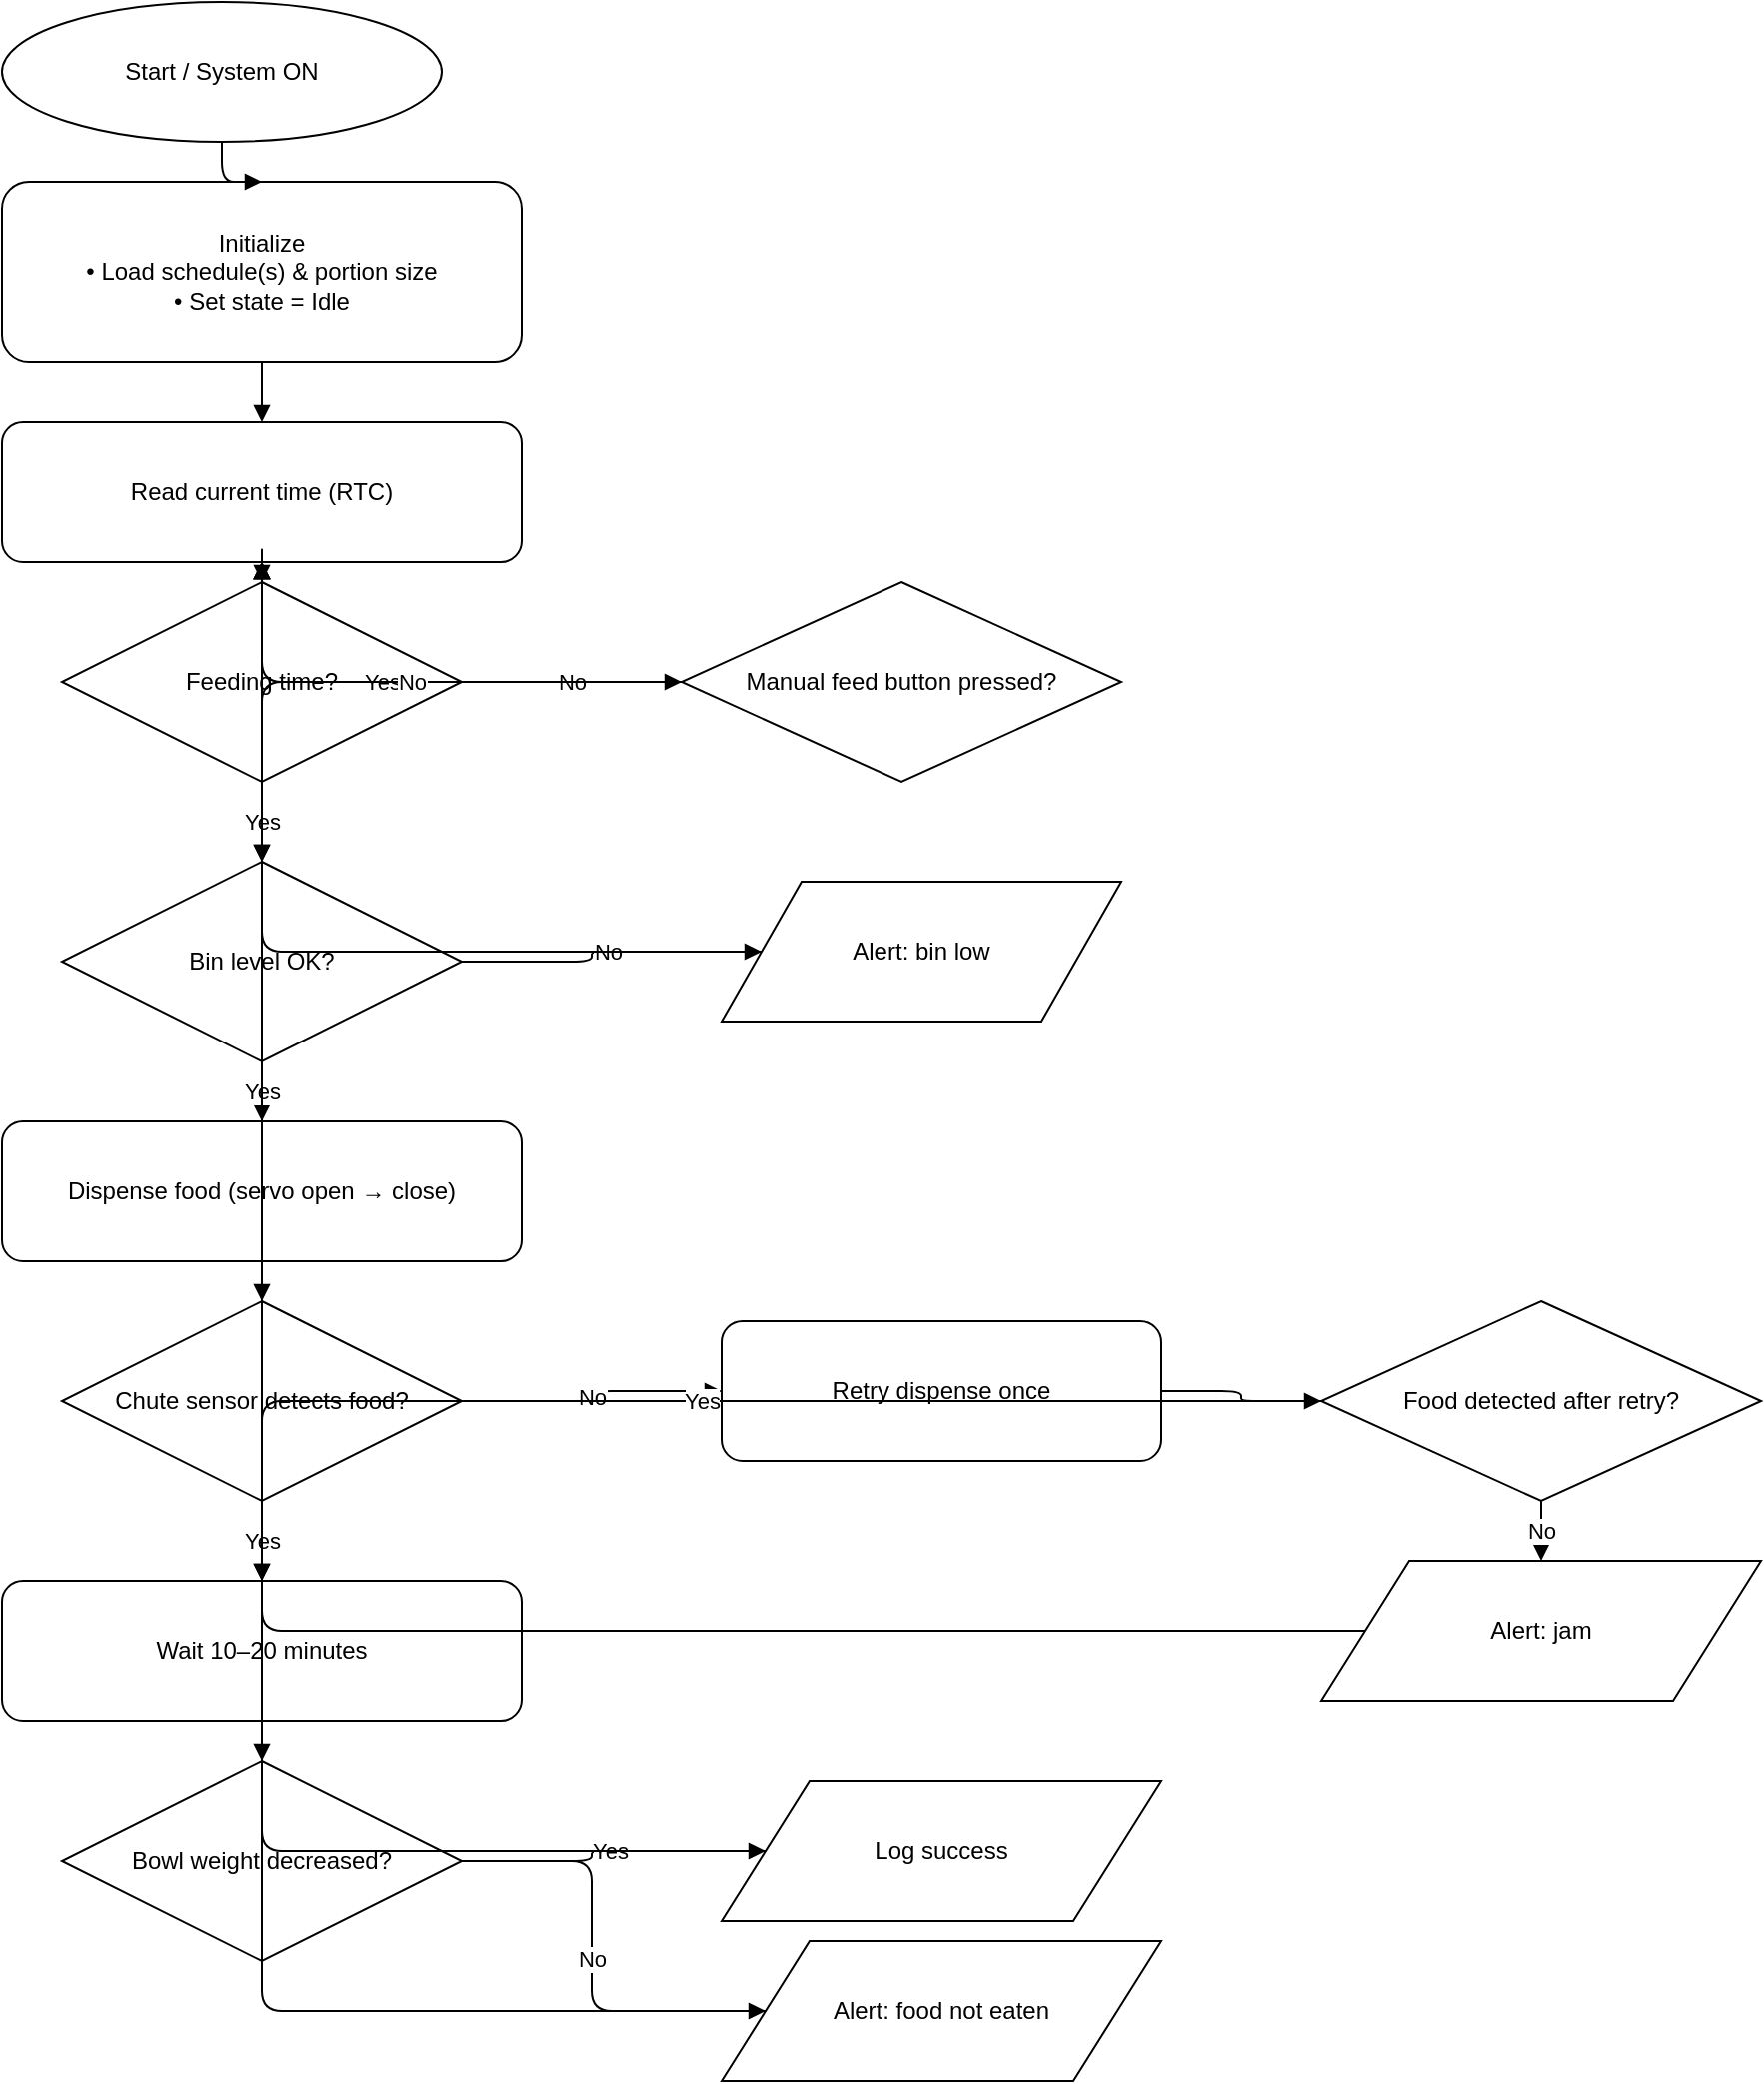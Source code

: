 <mxfile version="28.1.0">
  <diagram name="Pet Feeder Flowchart" id="HQ-Cxmg_WM0MXlF6jcf7">
    <mxGraphModel dx="1183" dy="805" grid="1" gridSize="10" guides="1" tooltips="1" connect="1" arrows="1" fold="1" page="1" pageScale="1" pageWidth="850" pageHeight="1100" math="0" shadow="0">
      <root>
        <mxCell id="0" />
        <mxCell id="1" parent="0" />
        <mxCell id="YMTNPEBq7lnL_izIoyVp-1" value="Start / System ON" style="ellipse;whiteSpace=wrap;html=1;aspect=fixed;" vertex="1" parent="1">
          <mxGeometry x="420" y="40" width="220" height="70" as="geometry" />
        </mxCell>
        <mxCell id="YMTNPEBq7lnL_izIoyVp-2" value="Initialize&#xa;• Load schedule(s) &amp; portion size&#xa;• Set state = Idle" style="rounded=1;whiteSpace=wrap;html=1;" vertex="1" parent="1">
          <mxGeometry x="420" y="130" width="260" height="90" as="geometry" />
        </mxCell>
        <mxCell id="YMTNPEBq7lnL_izIoyVp-3" value="Read current time (RTC)" style="rounded=1;whiteSpace=wrap;html=1;" vertex="1" parent="1">
          <mxGeometry x="420" y="250" width="260" height="70" as="geometry" />
        </mxCell>
        <mxCell id="YMTNPEBq7lnL_izIoyVp-4" value="Feeding time?" style="rhombus;whiteSpace=wrap;html=1;" vertex="1" parent="1">
          <mxGeometry x="450" y="330" width="200" height="100" as="geometry" />
        </mxCell>
        <mxCell id="YMTNPEBq7lnL_izIoyVp-5" value="Manual feed button pressed?" style="rhombus;whiteSpace=wrap;html=1;" vertex="1" parent="1">
          <mxGeometry x="760" y="330" width="220" height="100" as="geometry" />
        </mxCell>
        <mxCell id="YMTNPEBq7lnL_izIoyVp-6" value="Bin level OK?" style="rhombus;whiteSpace=wrap;html=1;" vertex="1" parent="1">
          <mxGeometry x="450" y="470" width="200" height="100" as="geometry" />
        </mxCell>
        <mxCell id="YMTNPEBq7lnL_izIoyVp-7" value="Alert: bin low" style="shape=parallelogram;perimeter=parallelogramPerimeter;whiteSpace=wrap;html=1;" vertex="1" parent="1">
          <mxGeometry x="780" y="480" width="200" height="70" as="geometry" />
        </mxCell>
        <mxCell id="YMTNPEBq7lnL_izIoyVp-8" value="Dispense food (servo open → close)" style="rounded=1;whiteSpace=wrap;html=1;" vertex="1" parent="1">
          <mxGeometry x="420" y="600" width="260" height="70" as="geometry" />
        </mxCell>
        <mxCell id="YMTNPEBq7lnL_izIoyVp-9" value="Chute sensor detects food?" style="rhombus;whiteSpace=wrap;html=1;" vertex="1" parent="1">
          <mxGeometry x="450" y="690" width="200" height="100" as="geometry" />
        </mxCell>
        <mxCell id="YMTNPEBq7lnL_izIoyVp-10" value="Retry dispense once" style="rounded=1;whiteSpace=wrap;html=1;" vertex="1" parent="1">
          <mxGeometry x="780" y="700" width="220" height="70" as="geometry" />
        </mxCell>
        <mxCell id="YMTNPEBq7lnL_izIoyVp-11" value="Food detected after retry?" style="rhombus;whiteSpace=wrap;html=1;" vertex="1" parent="1">
          <mxGeometry x="1080" y="690" width="220" height="100" as="geometry" />
        </mxCell>
        <mxCell id="YMTNPEBq7lnL_izIoyVp-12" value="Alert: jam" style="shape=parallelogram;perimeter=parallelogramPerimeter;whiteSpace=wrap;html=1;" vertex="1" parent="1">
          <mxGeometry x="1080" y="820" width="220" height="70" as="geometry" />
        </mxCell>
        <mxCell id="YMTNPEBq7lnL_izIoyVp-13" value="Wait 10–20 minutes" style="rounded=1;whiteSpace=wrap;html=1;" vertex="1" parent="1">
          <mxGeometry x="420" y="830" width="260" height="70" as="geometry" />
        </mxCell>
        <mxCell id="YMTNPEBq7lnL_izIoyVp-14" value="Bowl weight decreased?" style="rhombus;whiteSpace=wrap;html=1;" vertex="1" parent="1">
          <mxGeometry x="450" y="920" width="200" height="100" as="geometry" />
        </mxCell>
        <mxCell id="YMTNPEBq7lnL_izIoyVp-15" value="Log success" style="shape=parallelogram;perimeter=parallelogramPerimeter;whiteSpace=wrap;html=1;" vertex="1" parent="1">
          <mxGeometry x="780" y="930" width="220" height="70" as="geometry" />
        </mxCell>
        <mxCell id="YMTNPEBq7lnL_izIoyVp-16" value="Alert: food not eaten" style="shape=parallelogram;perimeter=parallelogramPerimeter;whiteSpace=wrap;html=1;" vertex="1" parent="1">
          <mxGeometry x="780" y="1010" width="220" height="70" as="geometry" />
        </mxCell>
        <mxCell id="YMTNPEBq7lnL_izIoyVp-17" style="edgeStyle=orthogonalEdgeStyle;rounded=1;orthogonalLoop=1;jettySize=auto;html=1;endArrow=block;" edge="1" parent="1" source="YMTNPEBq7lnL_izIoyVp-1" target="YMTNPEBq7lnL_izIoyVp-2">
          <mxGeometry relative="1" as="geometry" />
        </mxCell>
        <mxCell id="YMTNPEBq7lnL_izIoyVp-18" style="edgeStyle=orthogonalEdgeStyle;rounded=1;orthogonalLoop=1;jettySize=auto;html=1;endArrow=block;" edge="1" parent="1" source="YMTNPEBq7lnL_izIoyVp-2" target="YMTNPEBq7lnL_izIoyVp-3">
          <mxGeometry relative="1" as="geometry" />
        </mxCell>
        <mxCell id="YMTNPEBq7lnL_izIoyVp-19" style="edgeStyle=orthogonalEdgeStyle;rounded=1;orthogonalLoop=1;jettySize=auto;html=1;endArrow=block;" edge="1" parent="1" source="YMTNPEBq7lnL_izIoyVp-3" target="YMTNPEBq7lnL_izIoyVp-4">
          <mxGeometry relative="1" as="geometry" />
        </mxCell>
        <mxCell id="YMTNPEBq7lnL_izIoyVp-20" value="Yes" style="edgeStyle=orthogonalEdgeStyle;rounded=1;orthogonalLoop=1;jettySize=auto;html=1;endArrow=block;labelBackgroundColor=#ffffff;" edge="1" parent="1" source="YMTNPEBq7lnL_izIoyVp-4" target="YMTNPEBq7lnL_izIoyVp-6">
          <mxGeometry relative="1" as="geometry" />
        </mxCell>
        <mxCell id="YMTNPEBq7lnL_izIoyVp-21" value="No" style="edgeStyle=orthogonalEdgeStyle;rounded=1;orthogonalLoop=1;jettySize=auto;html=1;endArrow=block;labelBackgroundColor=#ffffff;" edge="1" parent="1" source="YMTNPEBq7lnL_izIoyVp-4" target="YMTNPEBq7lnL_izIoyVp-5">
          <mxGeometry relative="1" as="geometry">
            <mxPoint x="700" y="380" as="targetPoint" />
          </mxGeometry>
        </mxCell>
        <mxCell id="YMTNPEBq7lnL_izIoyVp-22" value="Yes" style="edgeStyle=orthogonalEdgeStyle;rounded=1;orthogonalLoop=1;jettySize=auto;html=1;endArrow=block;labelBackgroundColor=#ffffff;" edge="1" parent="1" source="YMTNPEBq7lnL_izIoyVp-5" target="YMTNPEBq7lnL_izIoyVp-6">
          <mxGeometry relative="1" as="geometry">
            <mxPoint x="550" y="520" as="targetPoint" />
          </mxGeometry>
        </mxCell>
        <mxCell id="YMTNPEBq7lnL_izIoyVp-23" value="No" style="edgeStyle=orthogonalEdgeStyle;rounded=1;orthogonalLoop=1;jettySize=auto;html=1;endArrow=block;labelBackgroundColor=#ffffff;" edge="1" parent="1" source="YMTNPEBq7lnL_izIoyVp-5" target="YMTNPEBq7lnL_izIoyVp-3">
          <mxGeometry relative="1" as="geometry">
            <mxPoint x="760" y="260" as="targetPoint" />
          </mxGeometry>
        </mxCell>
        <mxCell id="YMTNPEBq7lnL_izIoyVp-24" value="Yes" style="edgeStyle=orthogonalEdgeStyle;rounded=1;orthogonalLoop=1;jettySize=auto;html=1;endArrow=block;labelBackgroundColor=#ffffff;" edge="1" parent="1" source="YMTNPEBq7lnL_izIoyVp-6" target="YMTNPEBq7lnL_izIoyVp-8">
          <mxGeometry relative="1" as="geometry" />
        </mxCell>
        <mxCell id="YMTNPEBq7lnL_izIoyVp-25" value="No" style="edgeStyle=orthogonalEdgeStyle;rounded=1;orthogonalLoop=1;jettySize=auto;html=1;endArrow=block;labelBackgroundColor=#ffffff;" edge="1" parent="1" source="YMTNPEBq7lnL_izIoyVp-6" target="YMTNPEBq7lnL_izIoyVp-7">
          <mxGeometry relative="1" as="geometry" />
        </mxCell>
        <mxCell id="YMTNPEBq7lnL_izIoyVp-26" style="edgeStyle=orthogonalEdgeStyle;rounded=1;orthogonalLoop=1;jettySize=auto;html=1;endArrow=block;" edge="1" parent="1" source="YMTNPEBq7lnL_izIoyVp-7" target="YMTNPEBq7lnL_izIoyVp-3">
          <mxGeometry relative="1" as="geometry">
            <mxPoint x="780" y="260" as="targetPoint" />
          </mxGeometry>
        </mxCell>
        <mxCell id="YMTNPEBq7lnL_izIoyVp-27" style="edgeStyle=orthogonalEdgeStyle;rounded=1;orthogonalLoop=1;jettySize=auto;html=1;endArrow=block;" edge="1" parent="1" source="YMTNPEBq7lnL_izIoyVp-8" target="YMTNPEBq7lnL_izIoyVp-9">
          <mxGeometry relative="1" as="geometry" />
        </mxCell>
        <mxCell id="YMTNPEBq7lnL_izIoyVp-28" value="Yes" style="edgeStyle=orthogonalEdgeStyle;rounded=1;orthogonalLoop=1;jettySize=auto;html=1;endArrow=block;labelBackgroundColor=#ffffff;" edge="1" parent="1" source="YMTNPEBq7lnL_izIoyVp-9" target="YMTNPEBq7lnL_izIoyVp-13">
          <mxGeometry relative="1" as="geometry" />
        </mxCell>
        <mxCell id="YMTNPEBq7lnL_izIoyVp-29" value="No" style="edgeStyle=orthogonalEdgeStyle;rounded=1;orthogonalLoop=1;jettySize=auto;html=1;endArrow=block;labelBackgroundColor=#ffffff;" edge="1" parent="1" source="YMTNPEBq7lnL_izIoyVp-9" target="YMTNPEBq7lnL_izIoyVp-10">
          <mxGeometry relative="1" as="geometry" />
        </mxCell>
        <mxCell id="YMTNPEBq7lnL_izIoyVp-30" style="edgeStyle=orthogonalEdgeStyle;rounded=1;orthogonalLoop=1;jettySize=auto;html=1;endArrow=block;" edge="1" parent="1" source="YMTNPEBq7lnL_izIoyVp-10" target="YMTNPEBq7lnL_izIoyVp-11">
          <mxGeometry relative="1" as="geometry" />
        </mxCell>
        <mxCell id="YMTNPEBq7lnL_izIoyVp-31" value="Yes" style="edgeStyle=orthogonalEdgeStyle;rounded=1;orthogonalLoop=1;jettySize=auto;html=1;endArrow=block;labelBackgroundColor=#ffffff;" edge="1" parent="1" source="YMTNPEBq7lnL_izIoyVp-11" target="YMTNPEBq7lnL_izIoyVp-13">
          <mxGeometry relative="1" as="geometry">
            <mxPoint x="550" y="860" as="targetPoint" />
          </mxGeometry>
        </mxCell>
        <mxCell id="YMTNPEBq7lnL_izIoyVp-32" value="No" style="edgeStyle=orthogonalEdgeStyle;rounded=1;orthogonalLoop=1;jettySize=auto;html=1;endArrow=block;labelBackgroundColor=#ffffff;" edge="1" parent="1" source="YMTNPEBq7lnL_izIoyVp-11" target="YMTNPEBq7lnL_izIoyVp-12">
          <mxGeometry relative="1" as="geometry" />
        </mxCell>
        <mxCell id="YMTNPEBq7lnL_izIoyVp-33" style="edgeStyle=orthogonalEdgeStyle;rounded=1;orthogonalLoop=1;jettySize=auto;html=1;endArrow=block;" edge="1" parent="1" source="YMTNPEBq7lnL_izIoyVp-12" target="YMTNPEBq7lnL_izIoyVp-3">
          <mxGeometry relative="1" as="geometry">
            <mxPoint x="760" y="260" as="targetPoint" />
          </mxGeometry>
        </mxCell>
        <mxCell id="YMTNPEBq7lnL_izIoyVp-34" style="edgeStyle=orthogonalEdgeStyle;rounded=1;orthogonalLoop=1;jettySize=auto;html=1;endArrow=block;" edge="1" parent="1" source="YMTNPEBq7lnL_izIoyVp-13" target="YMTNPEBq7lnL_izIoyVp-14">
          <mxGeometry relative="1" as="geometry" />
        </mxCell>
        <mxCell id="YMTNPEBq7lnL_izIoyVp-35" value="Yes" style="edgeStyle=orthogonalEdgeStyle;rounded=1;orthogonalLoop=1;jettySize=auto;html=1;endArrow=block;labelBackgroundColor=#ffffff;" edge="1" parent="1" source="YMTNPEBq7lnL_izIoyVp-14" target="YMTNPEBq7lnL_izIoyVp-15">
          <mxGeometry relative="1" as="geometry" />
        </mxCell>
        <mxCell id="YMTNPEBq7lnL_izIoyVp-36" value="No" style="edgeStyle=orthogonalEdgeStyle;rounded=1;orthogonalLoop=1;jettySize=auto;html=1;endArrow=block;labelBackgroundColor=#ffffff;" edge="1" parent="1" source="YMTNPEBq7lnL_izIoyVp-14" target="YMTNPEBq7lnL_izIoyVp-16">
          <mxGeometry relative="1" as="geometry" />
        </mxCell>
        <mxCell id="YMTNPEBq7lnL_izIoyVp-37" style="edgeStyle=orthogonalEdgeStyle;rounded=1;orthogonalLoop=1;jettySize=auto;html=1;endArrow=block;" edge="1" parent="1" source="YMTNPEBq7lnL_izIoyVp-15" target="YMTNPEBq7lnL_izIoyVp-3">
          <mxGeometry relative="1" as="geometry">
            <mxPoint x="760" y="260" as="targetPoint" />
          </mxGeometry>
        </mxCell>
        <mxCell id="YMTNPEBq7lnL_izIoyVp-38" style="edgeStyle=orthogonalEdgeStyle;rounded=1;orthogonalLoop=1;jettySize=auto;html=1;endArrow=block;" edge="1" parent="1" source="YMTNPEBq7lnL_izIoyVp-16" target="YMTNPEBq7lnL_izIoyVp-3">
          <mxGeometry relative="1" as="geometry">
            <mxPoint x="760" y="260" as="targetPoint" />
          </mxGeometry>
        </mxCell>
      </root>
    </mxGraphModel>
  </diagram>
</mxfile>
